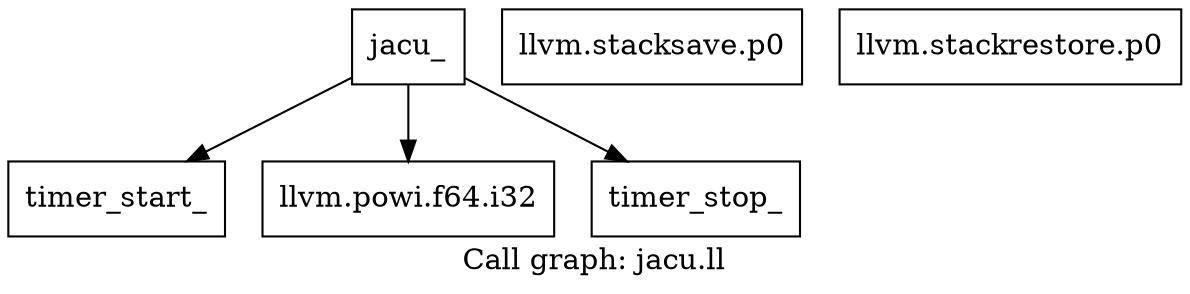 digraph "Call graph: jacu.ll" {
	label="Call graph: jacu.ll";

	Node0x55862e8a9210 [shape=record,label="{jacu_}"];
	Node0x55862e8a9210 -> Node0x55862e8aecd0;
	Node0x55862e8a9210 -> Node0x55862e8af190;
	Node0x55862e8a9210 -> Node0x55862e8af6a0;
	Node0x55862e8aecd0 [shape=record,label="{timer_start_}"];
	Node0x55862e8af6a0 [shape=record,label="{timer_stop_}"];
	Node0x55862e8afc20 [shape=record,label="{llvm.stacksave.p0}"];
	Node0x55862e8afca0 [shape=record,label="{llvm.stackrestore.p0}"];
	Node0x55862e8af190 [shape=record,label="{llvm.powi.f64.i32}"];
}
